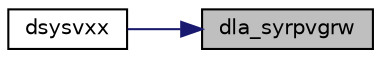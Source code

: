digraph "dla_syrpvgrw"
{
 // LATEX_PDF_SIZE
  edge [fontname="Helvetica",fontsize="10",labelfontname="Helvetica",labelfontsize="10"];
  node [fontname="Helvetica",fontsize="10",shape=record];
  rankdir="RL";
  Node1 [label="dla_syrpvgrw",height=0.2,width=0.4,color="black", fillcolor="grey75", style="filled", fontcolor="black",tooltip="DLA_SYRPVGRW computes the reciprocal pivot growth factor norm(A)/norm(U) for a symmetric indefinite m..."];
  Node1 -> Node2 [dir="back",color="midnightblue",fontsize="10",style="solid",fontname="Helvetica"];
  Node2 [label="dsysvxx",height=0.2,width=0.4,color="black", fillcolor="white", style="filled",URL="$dsysvxx_8f.html#a1891fac0c928034e0c0396aa3d30f8f3",tooltip="DSYSVXX"];
}

